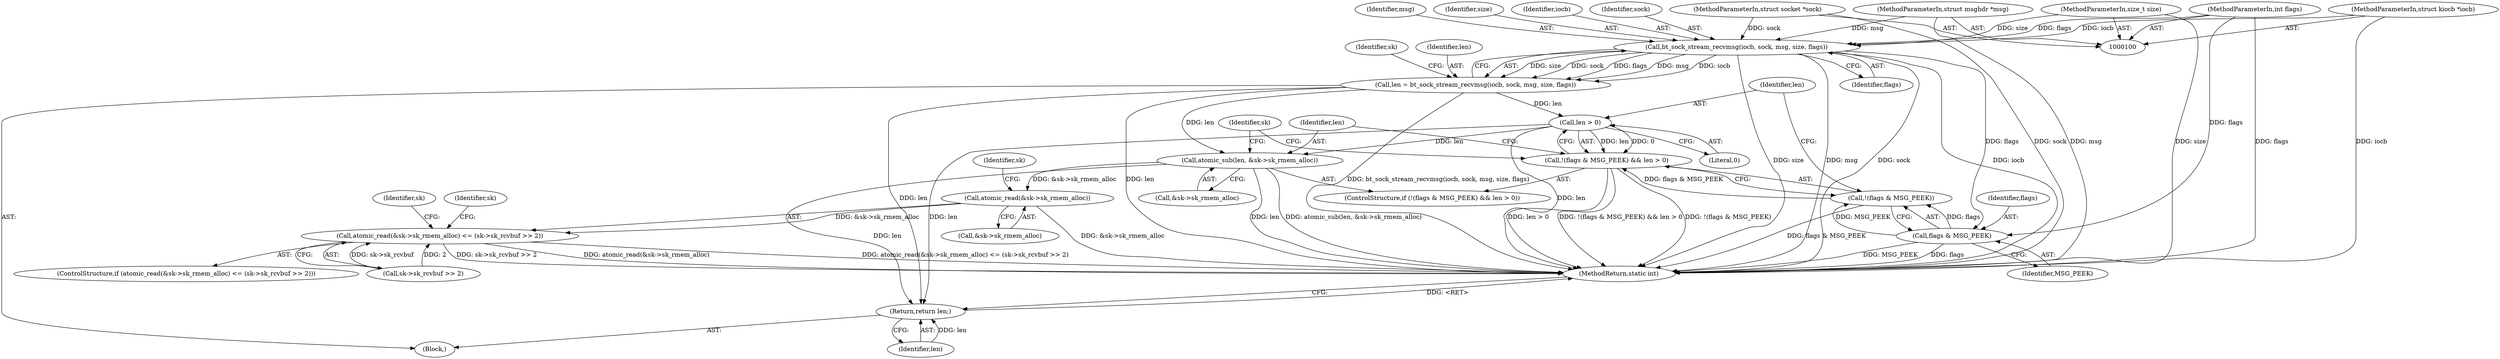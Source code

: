 digraph "0_linux_e11e0455c0d7d3d62276a0c55d9dfbc16779d691@API" {
"1000140" [label="(Call,bt_sock_stream_recvmsg(iocb, sock, msg, size, flags))"];
"1000101" [label="(MethodParameterIn,struct kiocb *iocb)"];
"1000102" [label="(MethodParameterIn,struct socket *sock)"];
"1000103" [label="(MethodParameterIn,struct msghdr *msg)"];
"1000104" [label="(MethodParameterIn,size_t size)"];
"1000105" [label="(MethodParameterIn,int flags)"];
"1000138" [label="(Call,len = bt_sock_stream_recvmsg(iocb, sock, msg, size, flags))"];
"1000154" [label="(Call,len > 0)"];
"1000149" [label="(Call,!(flags & MSG_PEEK) && len > 0)"];
"1000157" [label="(Call,atomic_sub(len, &sk->sk_rmem_alloc))"];
"1000165" [label="(Call,atomic_read(&sk->sk_rmem_alloc))"];
"1000164" [label="(Call,atomic_read(&sk->sk_rmem_alloc) <= (sk->sk_rcvbuf >> 2))"];
"1000182" [label="(Return,return len;)"];
"1000151" [label="(Call,flags & MSG_PEEK)"];
"1000150" [label="(Call,!(flags & MSG_PEEK))"];
"1000157" [label="(Call,atomic_sub(len, &sk->sk_rmem_alloc))"];
"1000154" [label="(Call,len > 0)"];
"1000101" [label="(MethodParameterIn,struct kiocb *iocb)"];
"1000141" [label="(Identifier,iocb)"];
"1000142" [label="(Identifier,sock)"];
"1000138" [label="(Call,len = bt_sock_stream_recvmsg(iocb, sock, msg, size, flags))"];
"1000105" [label="(MethodParameterIn,int flags)"];
"1000140" [label="(Call,bt_sock_stream_recvmsg(iocb, sock, msg, size, flags))"];
"1000183" [label="(Identifier,len)"];
"1000153" [label="(Identifier,MSG_PEEK)"];
"1000103" [label="(MethodParameterIn,struct msghdr *msg)"];
"1000156" [label="(Literal,0)"];
"1000168" [label="(Identifier,sk)"];
"1000163" [label="(ControlStructure,if (atomic_read(&sk->sk_rmem_alloc) <= (sk->sk_rcvbuf >> 2)))"];
"1000155" [label="(Identifier,len)"];
"1000170" [label="(Call,sk->sk_rcvbuf >> 2)"];
"1000150" [label="(Call,!(flags & MSG_PEEK))"];
"1000151" [label="(Call,flags & MSG_PEEK)"];
"1000164" [label="(Call,atomic_read(&sk->sk_rmem_alloc) <= (sk->sk_rcvbuf >> 2))"];
"1000147" [label="(Identifier,sk)"];
"1000106" [label="(Block,)"];
"1000165" [label="(Call,atomic_read(&sk->sk_rmem_alloc))"];
"1000145" [label="(Identifier,flags)"];
"1000149" [label="(Call,!(flags & MSG_PEEK) && len > 0)"];
"1000184" [label="(MethodReturn,static int)"];
"1000104" [label="(MethodParameterIn,size_t size)"];
"1000152" [label="(Identifier,flags)"];
"1000102" [label="(MethodParameterIn,struct socket *sock)"];
"1000178" [label="(Identifier,sk)"];
"1000158" [label="(Identifier,len)"];
"1000139" [label="(Identifier,len)"];
"1000148" [label="(ControlStructure,if (!(flags & MSG_PEEK) && len > 0))"];
"1000159" [label="(Call,&sk->sk_rmem_alloc)"];
"1000143" [label="(Identifier,msg)"];
"1000166" [label="(Call,&sk->sk_rmem_alloc)"];
"1000181" [label="(Identifier,sk)"];
"1000182" [label="(Return,return len;)"];
"1000172" [label="(Identifier,sk)"];
"1000144" [label="(Identifier,size)"];
"1000140" -> "1000138"  [label="AST: "];
"1000140" -> "1000145"  [label="CFG: "];
"1000141" -> "1000140"  [label="AST: "];
"1000142" -> "1000140"  [label="AST: "];
"1000143" -> "1000140"  [label="AST: "];
"1000144" -> "1000140"  [label="AST: "];
"1000145" -> "1000140"  [label="AST: "];
"1000138" -> "1000140"  [label="CFG: "];
"1000140" -> "1000184"  [label="DDG: sock"];
"1000140" -> "1000184"  [label="DDG: iocb"];
"1000140" -> "1000184"  [label="DDG: size"];
"1000140" -> "1000184"  [label="DDG: msg"];
"1000140" -> "1000138"  [label="DDG: size"];
"1000140" -> "1000138"  [label="DDG: sock"];
"1000140" -> "1000138"  [label="DDG: flags"];
"1000140" -> "1000138"  [label="DDG: msg"];
"1000140" -> "1000138"  [label="DDG: iocb"];
"1000101" -> "1000140"  [label="DDG: iocb"];
"1000102" -> "1000140"  [label="DDG: sock"];
"1000103" -> "1000140"  [label="DDG: msg"];
"1000104" -> "1000140"  [label="DDG: size"];
"1000105" -> "1000140"  [label="DDG: flags"];
"1000140" -> "1000151"  [label="DDG: flags"];
"1000101" -> "1000100"  [label="AST: "];
"1000101" -> "1000184"  [label="DDG: iocb"];
"1000102" -> "1000100"  [label="AST: "];
"1000102" -> "1000184"  [label="DDG: sock"];
"1000103" -> "1000100"  [label="AST: "];
"1000103" -> "1000184"  [label="DDG: msg"];
"1000104" -> "1000100"  [label="AST: "];
"1000104" -> "1000184"  [label="DDG: size"];
"1000105" -> "1000100"  [label="AST: "];
"1000105" -> "1000184"  [label="DDG: flags"];
"1000105" -> "1000151"  [label="DDG: flags"];
"1000138" -> "1000106"  [label="AST: "];
"1000139" -> "1000138"  [label="AST: "];
"1000147" -> "1000138"  [label="CFG: "];
"1000138" -> "1000184"  [label="DDG: len"];
"1000138" -> "1000184"  [label="DDG: bt_sock_stream_recvmsg(iocb, sock, msg, size, flags)"];
"1000138" -> "1000154"  [label="DDG: len"];
"1000138" -> "1000157"  [label="DDG: len"];
"1000138" -> "1000182"  [label="DDG: len"];
"1000154" -> "1000149"  [label="AST: "];
"1000154" -> "1000156"  [label="CFG: "];
"1000155" -> "1000154"  [label="AST: "];
"1000156" -> "1000154"  [label="AST: "];
"1000149" -> "1000154"  [label="CFG: "];
"1000154" -> "1000184"  [label="DDG: len"];
"1000154" -> "1000149"  [label="DDG: len"];
"1000154" -> "1000149"  [label="DDG: 0"];
"1000154" -> "1000157"  [label="DDG: len"];
"1000154" -> "1000182"  [label="DDG: len"];
"1000149" -> "1000148"  [label="AST: "];
"1000149" -> "1000150"  [label="CFG: "];
"1000150" -> "1000149"  [label="AST: "];
"1000158" -> "1000149"  [label="CFG: "];
"1000168" -> "1000149"  [label="CFG: "];
"1000149" -> "1000184"  [label="DDG: len > 0"];
"1000149" -> "1000184"  [label="DDG: !(flags & MSG_PEEK) && len > 0"];
"1000149" -> "1000184"  [label="DDG: !(flags & MSG_PEEK)"];
"1000150" -> "1000149"  [label="DDG: flags & MSG_PEEK"];
"1000157" -> "1000148"  [label="AST: "];
"1000157" -> "1000159"  [label="CFG: "];
"1000158" -> "1000157"  [label="AST: "];
"1000159" -> "1000157"  [label="AST: "];
"1000168" -> "1000157"  [label="CFG: "];
"1000157" -> "1000184"  [label="DDG: atomic_sub(len, &sk->sk_rmem_alloc)"];
"1000157" -> "1000184"  [label="DDG: len"];
"1000157" -> "1000165"  [label="DDG: &sk->sk_rmem_alloc"];
"1000157" -> "1000182"  [label="DDG: len"];
"1000165" -> "1000164"  [label="AST: "];
"1000165" -> "1000166"  [label="CFG: "];
"1000166" -> "1000165"  [label="AST: "];
"1000172" -> "1000165"  [label="CFG: "];
"1000165" -> "1000184"  [label="DDG: &sk->sk_rmem_alloc"];
"1000165" -> "1000164"  [label="DDG: &sk->sk_rmem_alloc"];
"1000164" -> "1000163"  [label="AST: "];
"1000164" -> "1000170"  [label="CFG: "];
"1000170" -> "1000164"  [label="AST: "];
"1000178" -> "1000164"  [label="CFG: "];
"1000181" -> "1000164"  [label="CFG: "];
"1000164" -> "1000184"  [label="DDG: atomic_read(&sk->sk_rmem_alloc) <= (sk->sk_rcvbuf >> 2)"];
"1000164" -> "1000184"  [label="DDG: sk->sk_rcvbuf >> 2"];
"1000164" -> "1000184"  [label="DDG: atomic_read(&sk->sk_rmem_alloc)"];
"1000170" -> "1000164"  [label="DDG: sk->sk_rcvbuf"];
"1000170" -> "1000164"  [label="DDG: 2"];
"1000182" -> "1000106"  [label="AST: "];
"1000182" -> "1000183"  [label="CFG: "];
"1000183" -> "1000182"  [label="AST: "];
"1000184" -> "1000182"  [label="CFG: "];
"1000182" -> "1000184"  [label="DDG: <RET>"];
"1000183" -> "1000182"  [label="DDG: len"];
"1000151" -> "1000150"  [label="AST: "];
"1000151" -> "1000153"  [label="CFG: "];
"1000152" -> "1000151"  [label="AST: "];
"1000153" -> "1000151"  [label="AST: "];
"1000150" -> "1000151"  [label="CFG: "];
"1000151" -> "1000184"  [label="DDG: MSG_PEEK"];
"1000151" -> "1000184"  [label="DDG: flags"];
"1000151" -> "1000150"  [label="DDG: flags"];
"1000151" -> "1000150"  [label="DDG: MSG_PEEK"];
"1000155" -> "1000150"  [label="CFG: "];
"1000150" -> "1000184"  [label="DDG: flags & MSG_PEEK"];
}
